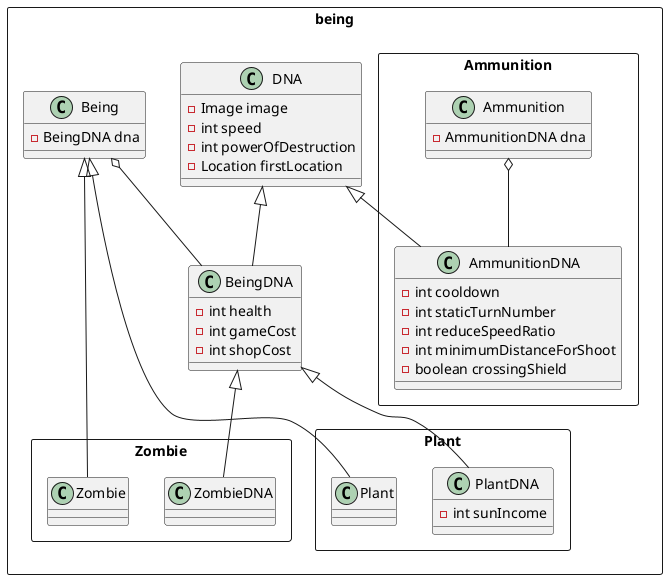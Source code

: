 @startuml

package being <<Rectangle>> {

	Class DNA {
		-Image image
		-int speed
		-int powerOfDestruction
		-Location firstLocation
	}

	DNA <|-- BeingDNA
	Class BeingDNA {
		-int health
		-int gameCost
		-int shopCost
	}
	Being o-- BeingDNA

	Class Being {
		-BeingDNA dna
	}

	package Plant <<Rectangle>> {

	Being <|-- Plant
		Class Plant {

		}
		BeingDNA <|-- PlantDNA
		Class PlantDNA {
			-int sunIncome
		}

	}

	package Zombie <<Rectangle>> {
		Being <|-- Zombie
		Class Zombie {

		}
		BeingDNA <|-- ZombieDNA
		Class ZombieDNA {

		}
	}

	package Ammunition <<Rectangle>> {
		DNA <|-- AmmunitionDNA
		Class AmmunitionDNA {
			-int cooldown
			-int staticTurnNumber
			-int reduceSpeedRatio
			-int minimumDistanceForShoot
			-boolean crossingShield
		}
		Ammunition o-- AmmunitionDNA
		Class Ammunition {
			-AmmunitionDNA dna
		}
	}
}
@enduml
